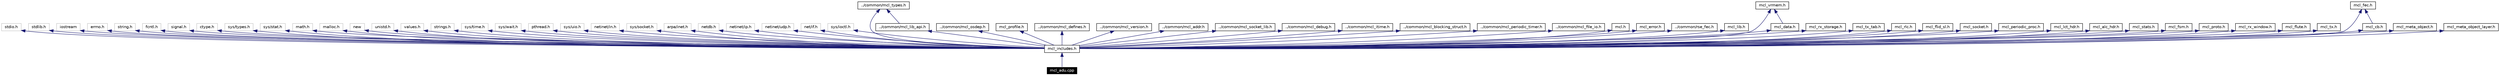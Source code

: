 digraph G
{
  edge [fontname="Helvetica",fontsize=10,labelfontname="Helvetica",labelfontsize=10];
  node [fontname="Helvetica",fontsize=10,shape=record];
  Node1 [label="mcl_adu.cpp",height=0.2,width=0.4,color="white", fillcolor="black", style="filled" fontcolor="white"];
  Node2 -> Node1 [dir=back,color="midnightblue",fontsize=10,style="solid",fontname="Helvetica"];
  Node2 [label="mcl_includes.h",height=0.2,width=0.4,color="black",URL="$mcl__includes_8h.html"];
  Node3 -> Node2 [dir=back,color="midnightblue",fontsize=10,style="solid",fontname="Helvetica"];
  Node3 [label="stdio.h",height=0.2,width=0.4,color="grey75"];
  Node4 -> Node2 [dir=back,color="midnightblue",fontsize=10,style="solid",fontname="Helvetica"];
  Node4 [label="stdlib.h",height=0.2,width=0.4,color="grey75"];
  Node5 -> Node2 [dir=back,color="midnightblue",fontsize=10,style="solid",fontname="Helvetica"];
  Node5 [label="iostream",height=0.2,width=0.4,color="grey75"];
  Node6 -> Node2 [dir=back,color="midnightblue",fontsize=10,style="solid",fontname="Helvetica"];
  Node6 [label="errno.h",height=0.2,width=0.4,color="grey75"];
  Node7 -> Node2 [dir=back,color="midnightblue",fontsize=10,style="solid",fontname="Helvetica"];
  Node7 [label="string.h",height=0.2,width=0.4,color="grey75"];
  Node8 -> Node2 [dir=back,color="midnightblue",fontsize=10,style="solid",fontname="Helvetica"];
  Node8 [label="fcntl.h",height=0.2,width=0.4,color="grey75"];
  Node9 -> Node2 [dir=back,color="midnightblue",fontsize=10,style="solid",fontname="Helvetica"];
  Node9 [label="signal.h",height=0.2,width=0.4,color="grey75"];
  Node10 -> Node2 [dir=back,color="midnightblue",fontsize=10,style="solid",fontname="Helvetica"];
  Node10 [label="ctype.h",height=0.2,width=0.4,color="grey75"];
  Node11 -> Node2 [dir=back,color="midnightblue",fontsize=10,style="solid",fontname="Helvetica"];
  Node11 [label="sys/types.h",height=0.2,width=0.4,color="grey75"];
  Node12 -> Node2 [dir=back,color="midnightblue",fontsize=10,style="solid",fontname="Helvetica"];
  Node12 [label="sys/stat.h",height=0.2,width=0.4,color="grey75"];
  Node13 -> Node2 [dir=back,color="midnightblue",fontsize=10,style="solid",fontname="Helvetica"];
  Node13 [label="math.h",height=0.2,width=0.4,color="grey75"];
  Node14 -> Node2 [dir=back,color="midnightblue",fontsize=10,style="solid",fontname="Helvetica"];
  Node14 [label="malloc.h",height=0.2,width=0.4,color="grey75"];
  Node15 -> Node2 [dir=back,color="midnightblue",fontsize=10,style="solid",fontname="Helvetica"];
  Node15 [label="new",height=0.2,width=0.4,color="grey75"];
  Node16 -> Node2 [dir=back,color="midnightblue",fontsize=10,style="solid",fontname="Helvetica"];
  Node16 [label="unistd.h",height=0.2,width=0.4,color="grey75"];
  Node17 -> Node2 [dir=back,color="midnightblue",fontsize=10,style="solid",fontname="Helvetica"];
  Node17 [label="values.h",height=0.2,width=0.4,color="grey75"];
  Node18 -> Node2 [dir=back,color="midnightblue",fontsize=10,style="solid",fontname="Helvetica"];
  Node18 [label="strings.h",height=0.2,width=0.4,color="grey75"];
  Node19 -> Node2 [dir=back,color="midnightblue",fontsize=10,style="solid",fontname="Helvetica"];
  Node19 [label="sys/time.h",height=0.2,width=0.4,color="grey75"];
  Node20 -> Node2 [dir=back,color="midnightblue",fontsize=10,style="solid",fontname="Helvetica"];
  Node20 [label="sys/wait.h",height=0.2,width=0.4,color="grey75"];
  Node21 -> Node2 [dir=back,color="midnightblue",fontsize=10,style="solid",fontname="Helvetica"];
  Node21 [label="pthread.h",height=0.2,width=0.4,color="grey75"];
  Node22 -> Node2 [dir=back,color="midnightblue",fontsize=10,style="solid",fontname="Helvetica"];
  Node22 [label="sys/uio.h",height=0.2,width=0.4,color="grey75"];
  Node23 -> Node2 [dir=back,color="midnightblue",fontsize=10,style="solid",fontname="Helvetica"];
  Node23 [label="netinet/in.h",height=0.2,width=0.4,color="grey75"];
  Node24 -> Node2 [dir=back,color="midnightblue",fontsize=10,style="solid",fontname="Helvetica"];
  Node24 [label="sys/socket.h",height=0.2,width=0.4,color="grey75"];
  Node25 -> Node2 [dir=back,color="midnightblue",fontsize=10,style="solid",fontname="Helvetica"];
  Node25 [label="arpa/inet.h",height=0.2,width=0.4,color="grey75"];
  Node26 -> Node2 [dir=back,color="midnightblue",fontsize=10,style="solid",fontname="Helvetica"];
  Node26 [label="netdb.h",height=0.2,width=0.4,color="grey75"];
  Node27 -> Node2 [dir=back,color="midnightblue",fontsize=10,style="solid",fontname="Helvetica"];
  Node27 [label="netinet/ip.h",height=0.2,width=0.4,color="grey75"];
  Node28 -> Node2 [dir=back,color="midnightblue",fontsize=10,style="solid",fontname="Helvetica"];
  Node28 [label="netinet/udp.h",height=0.2,width=0.4,color="grey75"];
  Node29 -> Node2 [dir=back,color="midnightblue",fontsize=10,style="solid",fontname="Helvetica"];
  Node29 [label="net/if.h",height=0.2,width=0.4,color="grey75"];
  Node30 -> Node2 [dir=back,color="midnightblue",fontsize=10,style="solid",fontname="Helvetica"];
  Node30 [label="sys/ioctl.h",height=0.2,width=0.4,color="grey75"];
  Node31 -> Node2 [dir=back,color="midnightblue",fontsize=10,style="solid",fontname="Helvetica"];
  Node31 [label="../common/mcl_types.h",height=0.2,width=0.4,color="black",URL="$mcl__types_8h.html"];
  Node32 -> Node2 [dir=back,color="midnightblue",fontsize=10,style="solid",fontname="Helvetica"];
  Node32 [label="../common/mcl_osdep.h",height=0.2,width=0.4,color="black",URL="$mcl__osdep_8h.html"];
  Node33 -> Node2 [dir=back,color="midnightblue",fontsize=10,style="solid",fontname="Helvetica"];
  Node33 [label="mcl_profile.h",height=0.2,width=0.4,color="black",URL="$mcl__profile_8h.html"];
  Node34 -> Node2 [dir=back,color="midnightblue",fontsize=10,style="solid",fontname="Helvetica"];
  Node34 [label="../common/mcl_defines.h",height=0.2,width=0.4,color="black",URL="$mcl__defines_8h.html"];
  Node35 -> Node2 [dir=back,color="midnightblue",fontsize=10,style="solid",fontname="Helvetica"];
  Node35 [label="../common/mcl_lib_api.h",height=0.2,width=0.4,color="black",URL="$mcl__lib__api_8h.html"];
  Node31 -> Node35 [dir=back,color="midnightblue",fontsize=10,style="solid",fontname="Helvetica"];
  Node36 -> Node2 [dir=back,color="midnightblue",fontsize=10,style="solid",fontname="Helvetica"];
  Node36 [label="../common/mcl_version.h",height=0.2,width=0.4,color="black",URL="$mcl__version_8h.html"];
  Node37 -> Node2 [dir=back,color="midnightblue",fontsize=10,style="solid",fontname="Helvetica"];
  Node37 [label="../common/mcl_addr.h",height=0.2,width=0.4,color="black",URL="$mcl__addr_8h.html"];
  Node38 -> Node2 [dir=back,color="midnightblue",fontsize=10,style="solid",fontname="Helvetica"];
  Node38 [label="../common/mcl_socket_lib.h",height=0.2,width=0.4,color="black",URL="$mcl__socket__lib_8h.html"];
  Node39 -> Node2 [dir=back,color="midnightblue",fontsize=10,style="solid",fontname="Helvetica"];
  Node39 [label="../common/mcl_debug.h",height=0.2,width=0.4,color="black",URL="$mcl__debug_8h.html"];
  Node40 -> Node2 [dir=back,color="midnightblue",fontsize=10,style="solid",fontname="Helvetica"];
  Node40 [label="../common/mcl_itime.h",height=0.2,width=0.4,color="black",URL="$mcl__itime_8h.html"];
  Node41 -> Node2 [dir=back,color="midnightblue",fontsize=10,style="solid",fontname="Helvetica"];
  Node41 [label="../common/mcl_blocking_struct.h",height=0.2,width=0.4,color="black",URL="$mcl__blocking__struct_8h.html"];
  Node42 -> Node2 [dir=back,color="midnightblue",fontsize=10,style="solid",fontname="Helvetica"];
  Node42 [label="../common/mcl_periodic_timer.h",height=0.2,width=0.4,color="black",URL="$mcl__periodic__timer_8h.html"];
  Node43 -> Node2 [dir=back,color="midnightblue",fontsize=10,style="solid",fontname="Helvetica"];
  Node43 [label="../common/mcl_file_io.h",height=0.2,width=0.4,color="black",URL="$mcl__file__io_8h.html"];
  Node44 -> Node2 [dir=back,color="midnightblue",fontsize=10,style="solid",fontname="Helvetica"];
  Node44 [label="mcl.h",height=0.2,width=0.4,color="black",URL="$mcl_8h.html"];
  Node45 -> Node2 [dir=back,color="midnightblue",fontsize=10,style="solid",fontname="Helvetica"];
  Node45 [label="mcl_error.h",height=0.2,width=0.4,color="black",URL="$mcl__error_8h.html"];
  Node46 -> Node2 [dir=back,color="midnightblue",fontsize=10,style="solid",fontname="Helvetica"];
  Node46 [label="../common/rse_fec.h",height=0.2,width=0.4,color="black",URL="$rse__fec_8h.html"];
  Node47 -> Node2 [dir=back,color="midnightblue",fontsize=10,style="solid",fontname="Helvetica"];
  Node47 [label="mcl_lib.h",height=0.2,width=0.4,color="black",URL="$mcl__lib_8h.html"];
  Node48 -> Node2 [dir=back,color="midnightblue",fontsize=10,style="solid",fontname="Helvetica"];
  Node48 [label="mcl_data.h",height=0.2,width=0.4,color="black",URL="$mcl__data_8h.html"];
  Node49 -> Node48 [dir=back,color="midnightblue",fontsize=10,style="solid",fontname="Helvetica"];
  Node49 [label="mcl_vrmem.h",height=0.2,width=0.4,color="black",URL="$mcl__vrmem_8h.html"];
  Node49 -> Node2 [dir=back,color="midnightblue",fontsize=10,style="solid",fontname="Helvetica"];
  Node50 -> Node2 [dir=back,color="midnightblue",fontsize=10,style="solid",fontname="Helvetica"];
  Node50 [label="mcl_rx_storage.h",height=0.2,width=0.4,color="black",URL="$mcl__rx__storage_8h.html"];
  Node51 -> Node2 [dir=back,color="midnightblue",fontsize=10,style="solid",fontname="Helvetica"];
  Node51 [label="mcl_tx_tab.h",height=0.2,width=0.4,color="black",URL="$mcl__tx__tab_8h.html"];
  Node52 -> Node2 [dir=back,color="midnightblue",fontsize=10,style="solid",fontname="Helvetica"];
  Node52 [label="mcl_rlc.h",height=0.2,width=0.4,color="black",URL="$mcl__rlc_8h.html"];
  Node53 -> Node2 [dir=back,color="midnightblue",fontsize=10,style="solid",fontname="Helvetica"];
  Node53 [label="mcl_flid_sl.h",height=0.2,width=0.4,color="black",URL="$mcl__flid__sl_8h.html"];
  Node54 -> Node2 [dir=back,color="midnightblue",fontsize=10,style="solid",fontname="Helvetica"];
  Node54 [label="mcl_socket.h",height=0.2,width=0.4,color="black",URL="$mcl__socket_8h.html"];
  Node55 -> Node2 [dir=back,color="midnightblue",fontsize=10,style="solid",fontname="Helvetica"];
  Node55 [label="mcl_periodic_proc.h",height=0.2,width=0.4,color="black",URL="$mcl__periodic__proc_8h.html"];
  Node56 -> Node2 [dir=back,color="midnightblue",fontsize=10,style="solid",fontname="Helvetica"];
  Node56 [label="mcl_lct_hdr.h",height=0.2,width=0.4,color="black",URL="$mcl__lct__hdr_8h.html"];
  Node57 -> Node2 [dir=back,color="midnightblue",fontsize=10,style="solid",fontname="Helvetica"];
  Node57 [label="mcl_alc_hdr.h",height=0.2,width=0.4,color="black",URL="$mcl__alc__hdr_8h.html"];
  Node58 -> Node2 [dir=back,color="midnightblue",fontsize=10,style="solid",fontname="Helvetica"];
  Node58 [label="mcl_stats.h",height=0.2,width=0.4,color="black",URL="$mcl__stats_8h.html"];
  Node59 -> Node2 [dir=back,color="midnightblue",fontsize=10,style="solid",fontname="Helvetica"];
  Node59 [label="mcl_fsm.h",height=0.2,width=0.4,color="black",URL="$mcl__fsm_8h.html"];
  Node60 -> Node2 [dir=back,color="midnightblue",fontsize=10,style="solid",fontname="Helvetica"];
  Node60 [label="mcl_proto.h",height=0.2,width=0.4,color="black",URL="$mcl__proto_8h.html"];
  Node61 -> Node2 [dir=back,color="midnightblue",fontsize=10,style="solid",fontname="Helvetica"];
  Node61 [label="mcl_rx_window.h",height=0.2,width=0.4,color="black",URL="$mcl__rx__window_8h.html"];
  Node62 -> Node2 [dir=back,color="midnightblue",fontsize=10,style="solid",fontname="Helvetica"];
  Node62 [label="mcl_flute.h",height=0.2,width=0.4,color="black",URL="$mcl__flute_8h.html"];
  Node63 -> Node2 [dir=back,color="midnightblue",fontsize=10,style="solid",fontname="Helvetica"];
  Node63 [label="mcl_tx.h",height=0.2,width=0.4,color="black",URL="$mcl__tx_8h.html"];
  Node64 -> Node2 [dir=back,color="midnightblue",fontsize=10,style="solid",fontname="Helvetica"];
  Node64 [label="mcl_cb.h",height=0.2,width=0.4,color="black",URL="$mcl__cb_8h.html"];
  Node65 -> Node64 [dir=back,color="midnightblue",fontsize=10,style="solid",fontname="Helvetica"];
  Node65 [label="mcl_fec.h",height=0.2,width=0.4,color="black",URL="$mcl__fec_8h.html"];
  Node65 -> Node2 [dir=back,color="midnightblue",fontsize=10,style="solid",fontname="Helvetica"];
  Node66 -> Node2 [dir=back,color="midnightblue",fontsize=10,style="solid",fontname="Helvetica"];
  Node66 [label="mcl_meta_object.h",height=0.2,width=0.4,color="black",URL="$mcl__meta__object_8h.html"];
  Node67 -> Node2 [dir=back,color="midnightblue",fontsize=10,style="solid",fontname="Helvetica"];
  Node67 [label="mcl_meta_object_layer.h",height=0.2,width=0.4,color="black",URL="$mcl__meta__object__layer_8h.html"];
}

